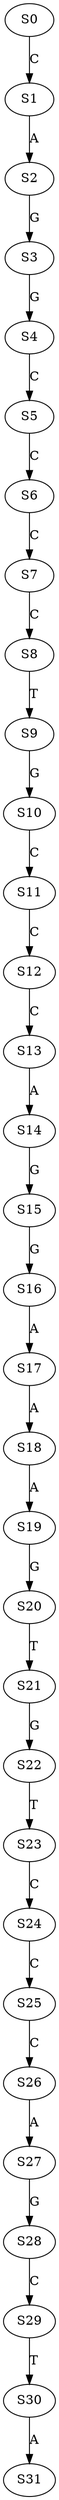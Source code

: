 strict digraph  {
	S0 -> S1 [ label = C ];
	S1 -> S2 [ label = A ];
	S2 -> S3 [ label = G ];
	S3 -> S4 [ label = G ];
	S4 -> S5 [ label = C ];
	S5 -> S6 [ label = C ];
	S6 -> S7 [ label = C ];
	S7 -> S8 [ label = C ];
	S8 -> S9 [ label = T ];
	S9 -> S10 [ label = G ];
	S10 -> S11 [ label = C ];
	S11 -> S12 [ label = C ];
	S12 -> S13 [ label = C ];
	S13 -> S14 [ label = A ];
	S14 -> S15 [ label = G ];
	S15 -> S16 [ label = G ];
	S16 -> S17 [ label = A ];
	S17 -> S18 [ label = A ];
	S18 -> S19 [ label = A ];
	S19 -> S20 [ label = G ];
	S20 -> S21 [ label = T ];
	S21 -> S22 [ label = G ];
	S22 -> S23 [ label = T ];
	S23 -> S24 [ label = C ];
	S24 -> S25 [ label = C ];
	S25 -> S26 [ label = C ];
	S26 -> S27 [ label = A ];
	S27 -> S28 [ label = G ];
	S28 -> S29 [ label = C ];
	S29 -> S30 [ label = T ];
	S30 -> S31 [ label = A ];
}
